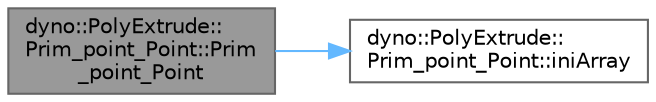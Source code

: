 digraph "dyno::PolyExtrude::Prim_point_Point::Prim_point_Point"
{
 // LATEX_PDF_SIZE
  bgcolor="transparent";
  edge [fontname=Helvetica,fontsize=10,labelfontname=Helvetica,labelfontsize=10];
  node [fontname=Helvetica,fontsize=10,shape=box,height=0.2,width=0.4];
  rankdir="LR";
  Node1 [id="Node000001",label="dyno::PolyExtrude::\lPrim_point_Point::Prim\l_point_Point",height=0.2,width=0.4,color="gray40", fillcolor="grey60", style="filled", fontcolor="black",tooltip=" "];
  Node1 -> Node2 [id="edge1_Node000001_Node000002",color="steelblue1",style="solid",tooltip=" "];
  Node2 [id="Node000002",label="dyno::PolyExtrude::\lPrim_point_Point::iniArray",height=0.2,width=0.4,color="grey40", fillcolor="white", style="filled",URL="$structdyno_1_1_poly_extrude_1_1_prim__point___point.html#a3b6dfb9ba14d0390e95178ce752c857e",tooltip=" "];
}

